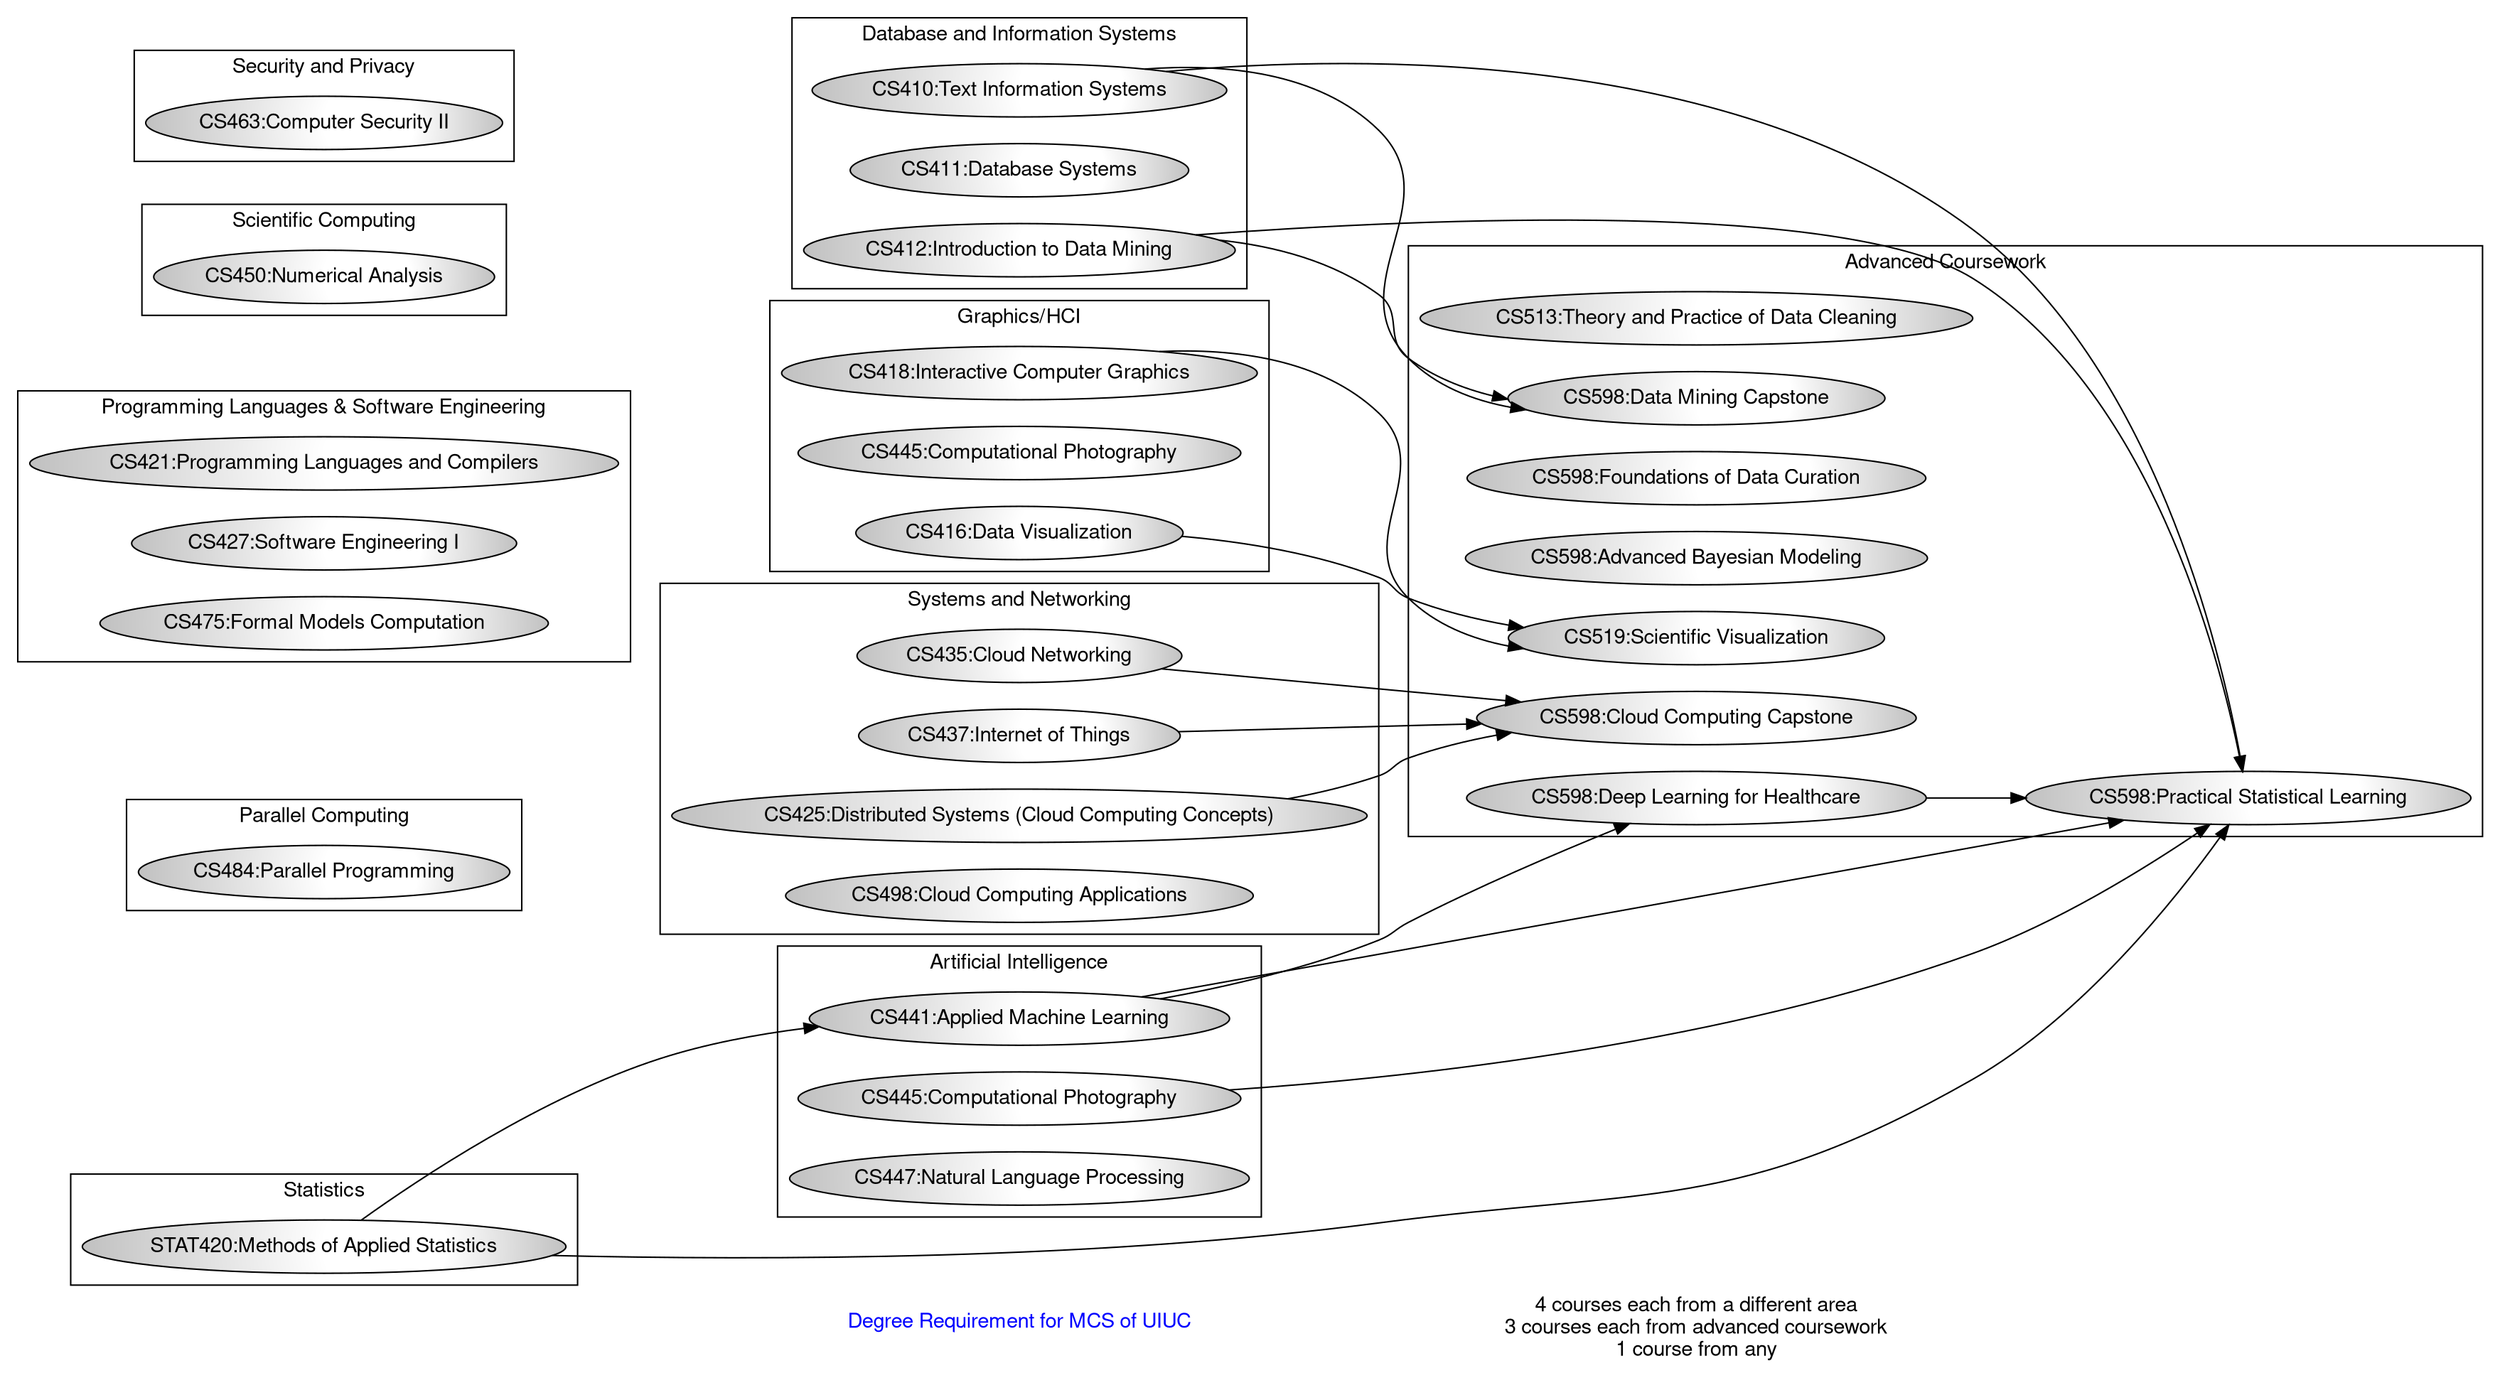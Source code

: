 digraph vert {
    graph [ rankdir = "LR"]
	fontname="Helvetica,Arial,sans-serif"
	node [fontname="Helvetica,Arial,sans-serif"]
	edge [fontname="Helvetica,Arial,sans-serif"]
	node [shape=ellipse fillcolor="white:gray" fontcolor="black"]
	
		node [style=radial]
		n11 [gradientangle=360 label="CS441:Applied Machine Learning" URL="https://ws.engr.illinois.edu/sitemanager/getfile.asp?id=2218"]; 
		n12 [gradientangle=360 label="CS445:Computational Photography" URL="https://ws.engr.illinois.edu/sitemanager/getfile.asp?id=572"];
		n13 [gradientangle=360 label="CS447:Natural Language Processing"];

		n21 [gradientangle=360 label="CS410:Text Information Systems" URL="https://ws.engr.illinois.edu/sitemanager/getfile.asp?id=515"];
		n22 [gradientangle=360 label="CS411:Database Systems" URL="https://ws.engr.illinois.edu/sitemanager/getfile.asp?id=513"];
		n23 [gradientangle=360 label="CS412:Introduction to Data Mining" URL="https://ws.engr.illinois.edu/sitemanager/getfile.asp?id=511"];


		n31 [gradientangle=360 label="CS418:Interactive Computer Graphics"];
		n32 [gradientangle=360 label="CS445:Computational Photography" URL="https://ws.engr.illinois.edu/sitemanager/getfile.asp?id=572"];
		n33 [gradientangle=360 label="CS416:Data Visualization" URL="https://ws.engr.illinois.edu/sitemanager/getfile.asp?id=507"];

		n41 [gradientangle=360 label="CS484:Parallel Programming" URL="https://ws.engr.illinois.edu/sitemanager/getfile.asp?id=500"];

		n51 [gradientangle=360 label="CS421:Programming Languages and Compilers"];
		n52 [gradientangle=360 label="CS427:Software Engineering I" URL="https://ws.engr.illinois.edu/sitemanager/getfile.asp?id=512"];
		n53 [gradientangle=360 label="CS475:Formal Models Computation"];

		n61 [gradientangle=360 label="CS450:Numerical Analysis" URL="https://ws.engr.illinois.edu/sitemanager/getfile.asp?id=573"];
		n62 [gradientangle=360 label="CS463:Computer Security II" URL="https://ws.engr.illinois.edu/sitemanager/getfile.asp?id=5461"];
		
		n71 [gradientangle=360 label="CS425:Distributed Systems (Cloud Computing Concepts)" URL="https://ws.engr.illinois.edu/sitemanager/getfile.asp?id=514"];
		n72 [gradientangle=360 label="CS435:Cloud Networking" URL="https://ws.engr.illinois.edu/sitemanager/getfile.asp?id=509"];
		n73 [gradientangle=360 label="CS437:Internet of Things" URL="https://ws.engr.illinois.edu/sitemanager/getfile.asp?id=2240"];
		n74 [gradientangle=360 label="CS498:Cloud Computing Applications" URL="https://ws.engr.illinois.edu/sitemanager/getfile.asp?id=510"];		
		
	
	
		n101 [gradientangle=360 label="CS513:Theory and Practice of Data Cleaning" URL="https://ws.engr.illinois.edu/sitemanager/getfile.asp?id=506"];		
		n102 [gradientangle=360 label="CS519:Scientific Visualization" URL="https://documentcloud.adobe.com/link/review?uri=urn:aaid:scds:US:78ef0a5f-6307-4635-8552-379d5cc15313#pageNum=1"];		
		n103 [gradientangle=360 label="CS598:Foundations of Data Curation" URL="https://ws.engr.illinois.edu/sitemanager/getfile.asp?id=505"];		
		n104 [gradientangle=360 label="CS598:Practical Statistical Learning" URL="https://ws.engr.illinois.edu/sitemanager/getfile.asp?id=502"];		
		n105 [gradientangle=360 label="CS598:Advanced Bayesian Modeling" URL="https://ws.engr.illinois.edu/sitemanager/getfile.asp?id=504"];
		n106 [gradientangle=360 label="CS598:Deep Learning for Healthcare" URL="https://ws.engr.illinois.edu/sitemanager/getfile.asp?id=2191"];		
		n107 [gradientangle=360 label="CS598:Cloud Computing Capstone" URL="https://ws.engr.illinois.edu/sitemanager/getfile.asp?id=508"];
		n108 [gradientangle=360 label="CS598:Data Mining Capstone" URL="https://ws.engr.illinois.edu/sitemanager/getfile.asp?id=503"];
		
		n201 [gradientangle=360 label="STAT420:Methods of Applied Statistics" URL="https://ws.engr.illinois.edu/sitemanager/getfile.asp?id=501"];		
	
	

	
	    subgraph cluster_1 {
		    label = "Artificial Intelligence";
		
            n11;
            n12;
            n13;
#            n106;
	    }

	    subgraph cluster_2 {
		    label = "Database and Information Systems";
		
    		n21;
	    	n22;
		    n23;
	    }
	    
	subgraph cluster_3 {
		label = "Graphics/HCI";
		

		
		n31;
		n32;
		n33;
#		n102;
	}
	
	subgraph cluster_4 {
		label = "Parallel Computing";
		

		
		n41;
	}

	subgraph cluster_5 {
		label = "Programming Languages & Software Engineering";
		

		
        n51;
        n52;
        n53;
	}

	subgraph cluster_6 {
		label = "Scientific Computing";


        n61;

	}

	subgraph cluster_7 {
		label = "Security and Privacy";

        n62;
	}

	subgraph cluster_8 {
		label = "Systems and Networking";

        n71;
        n72;
        n73;
        n74;
	}
	
	subgraph cluster_9 {
		label = "Theory and Algorithms";

        n53;
	}

	
	subgraph cluster_10 {
		label = "Advanced Coursework";

        n101;
        n102;
        n103;
        n104;
        n105;
        n106;
        n107;
        n108;
	}


	subgraph cluster_15 {
		label = "Statistics";

        n201
	}


    n201 -> {n11 n104};
    {n31 n33} -> n102;
    
    
    n11 -> n106;
#    n31 -> n102;
#    n33 -> n102;
    
    {n11 n12 n106 n21 n23 } -> n104;

    
#    n11 -> n104;
#    n12 -> n104;
#    n106 -> n104;
#    n21 -> n104;
#    n23 -> n104;
 
    {n71 n72 n73} -> n107;
    
#    n71 -> n107;
#    n72 -> n107;
#    n73 -> n107;
    
#    n23 -> n108;
#    n21 -> n108;
    
    {n23 n21} -> n108;
    
bottom [
    label = "Degree Requirement for MCS of UIUC"
    URL="https://siebelschool.illinois.edu/academics/graduate/professional-mcs/online-master-computer-science"
    shape = plaintext
    fillcolor="white"
    fontcolor=blue
    ]
    
n201->bottom[style=invis]

annotation1 [
    label = "4 courses each from a different area\n3 courses each from advanced coursework\n1 course from any"
    shape = plaintext
    fillcolor="white"
    fontcolor=black
    ]
bottom->annotation1[style=invis]    

}
